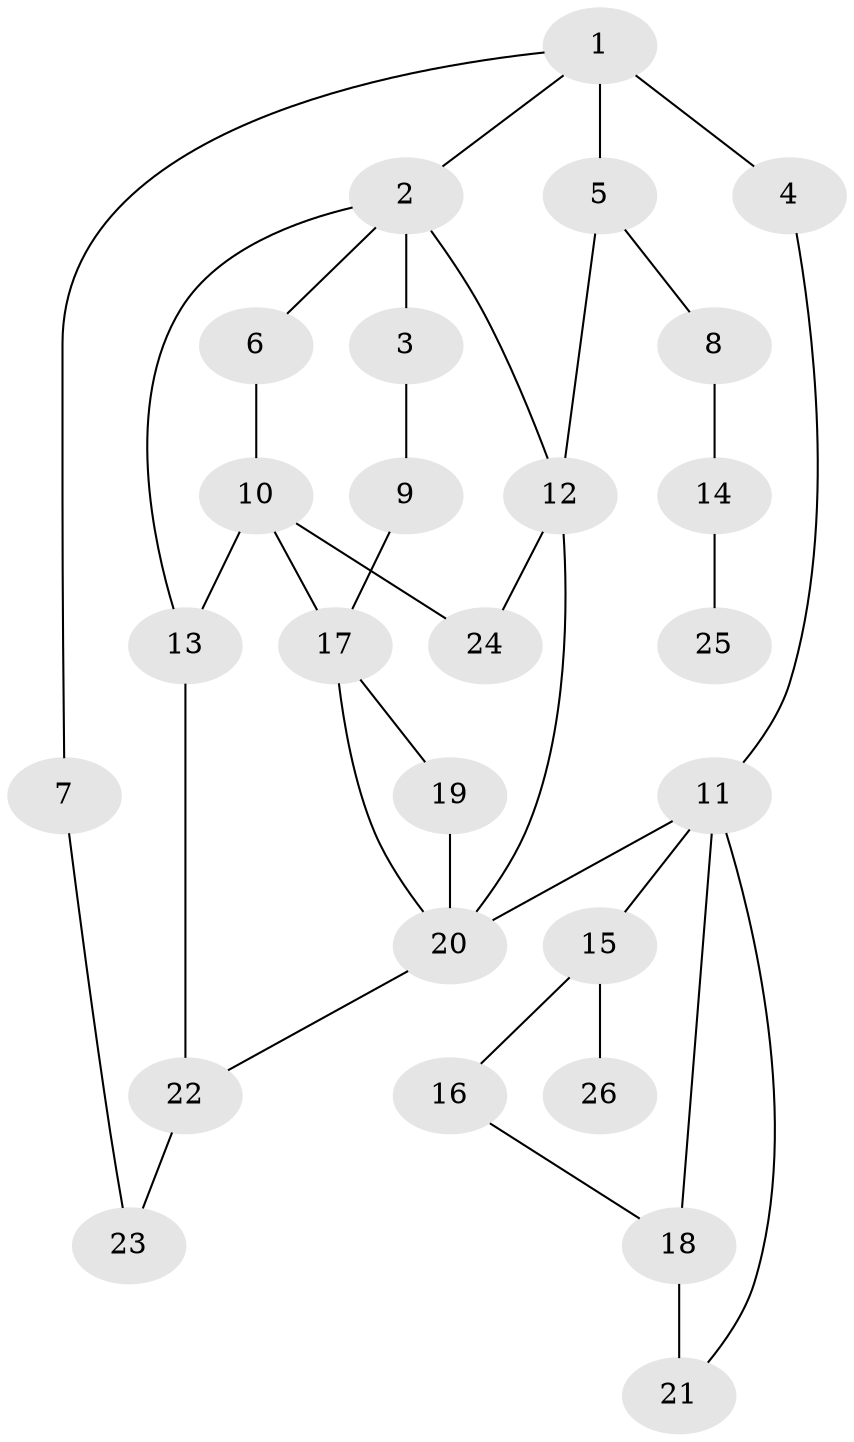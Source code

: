 // original degree distribution, {6: 0.038461538461538464, 3: 0.25, 4: 0.09615384615384616, 1: 0.36538461538461536, 5: 0.019230769230769232, 2: 0.21153846153846154, 7: 0.019230769230769232}
// Generated by graph-tools (version 1.1) at 2025/34/03/09/25 02:34:33]
// undirected, 26 vertices, 36 edges
graph export_dot {
graph [start="1"]
  node [color=gray90,style=filled];
  1;
  2;
  3;
  4;
  5;
  6;
  7;
  8;
  9;
  10;
  11;
  12;
  13;
  14;
  15;
  16;
  17;
  18;
  19;
  20;
  21;
  22;
  23;
  24;
  25;
  26;
  1 -- 2 [weight=1.0];
  1 -- 4 [weight=1.0];
  1 -- 5 [weight=2.0];
  1 -- 7 [weight=1.0];
  2 -- 3 [weight=1.0];
  2 -- 6 [weight=1.0];
  2 -- 12 [weight=1.0];
  2 -- 13 [weight=1.0];
  3 -- 9 [weight=1.0];
  4 -- 11 [weight=1.0];
  5 -- 8 [weight=1.0];
  5 -- 12 [weight=1.0];
  6 -- 10 [weight=1.0];
  7 -- 23 [weight=1.0];
  8 -- 14 [weight=1.0];
  9 -- 17 [weight=2.0];
  10 -- 13 [weight=1.0];
  10 -- 17 [weight=1.0];
  10 -- 24 [weight=1.0];
  11 -- 15 [weight=1.0];
  11 -- 18 [weight=1.0];
  11 -- 20 [weight=2.0];
  11 -- 21 [weight=1.0];
  12 -- 20 [weight=1.0];
  12 -- 24 [weight=1.0];
  13 -- 22 [weight=1.0];
  14 -- 25 [weight=1.0];
  15 -- 16 [weight=1.0];
  15 -- 26 [weight=1.0];
  16 -- 18 [weight=1.0];
  17 -- 19 [weight=1.0];
  17 -- 20 [weight=1.0];
  18 -- 21 [weight=2.0];
  19 -- 20 [weight=1.0];
  20 -- 22 [weight=1.0];
  22 -- 23 [weight=1.0];
}
